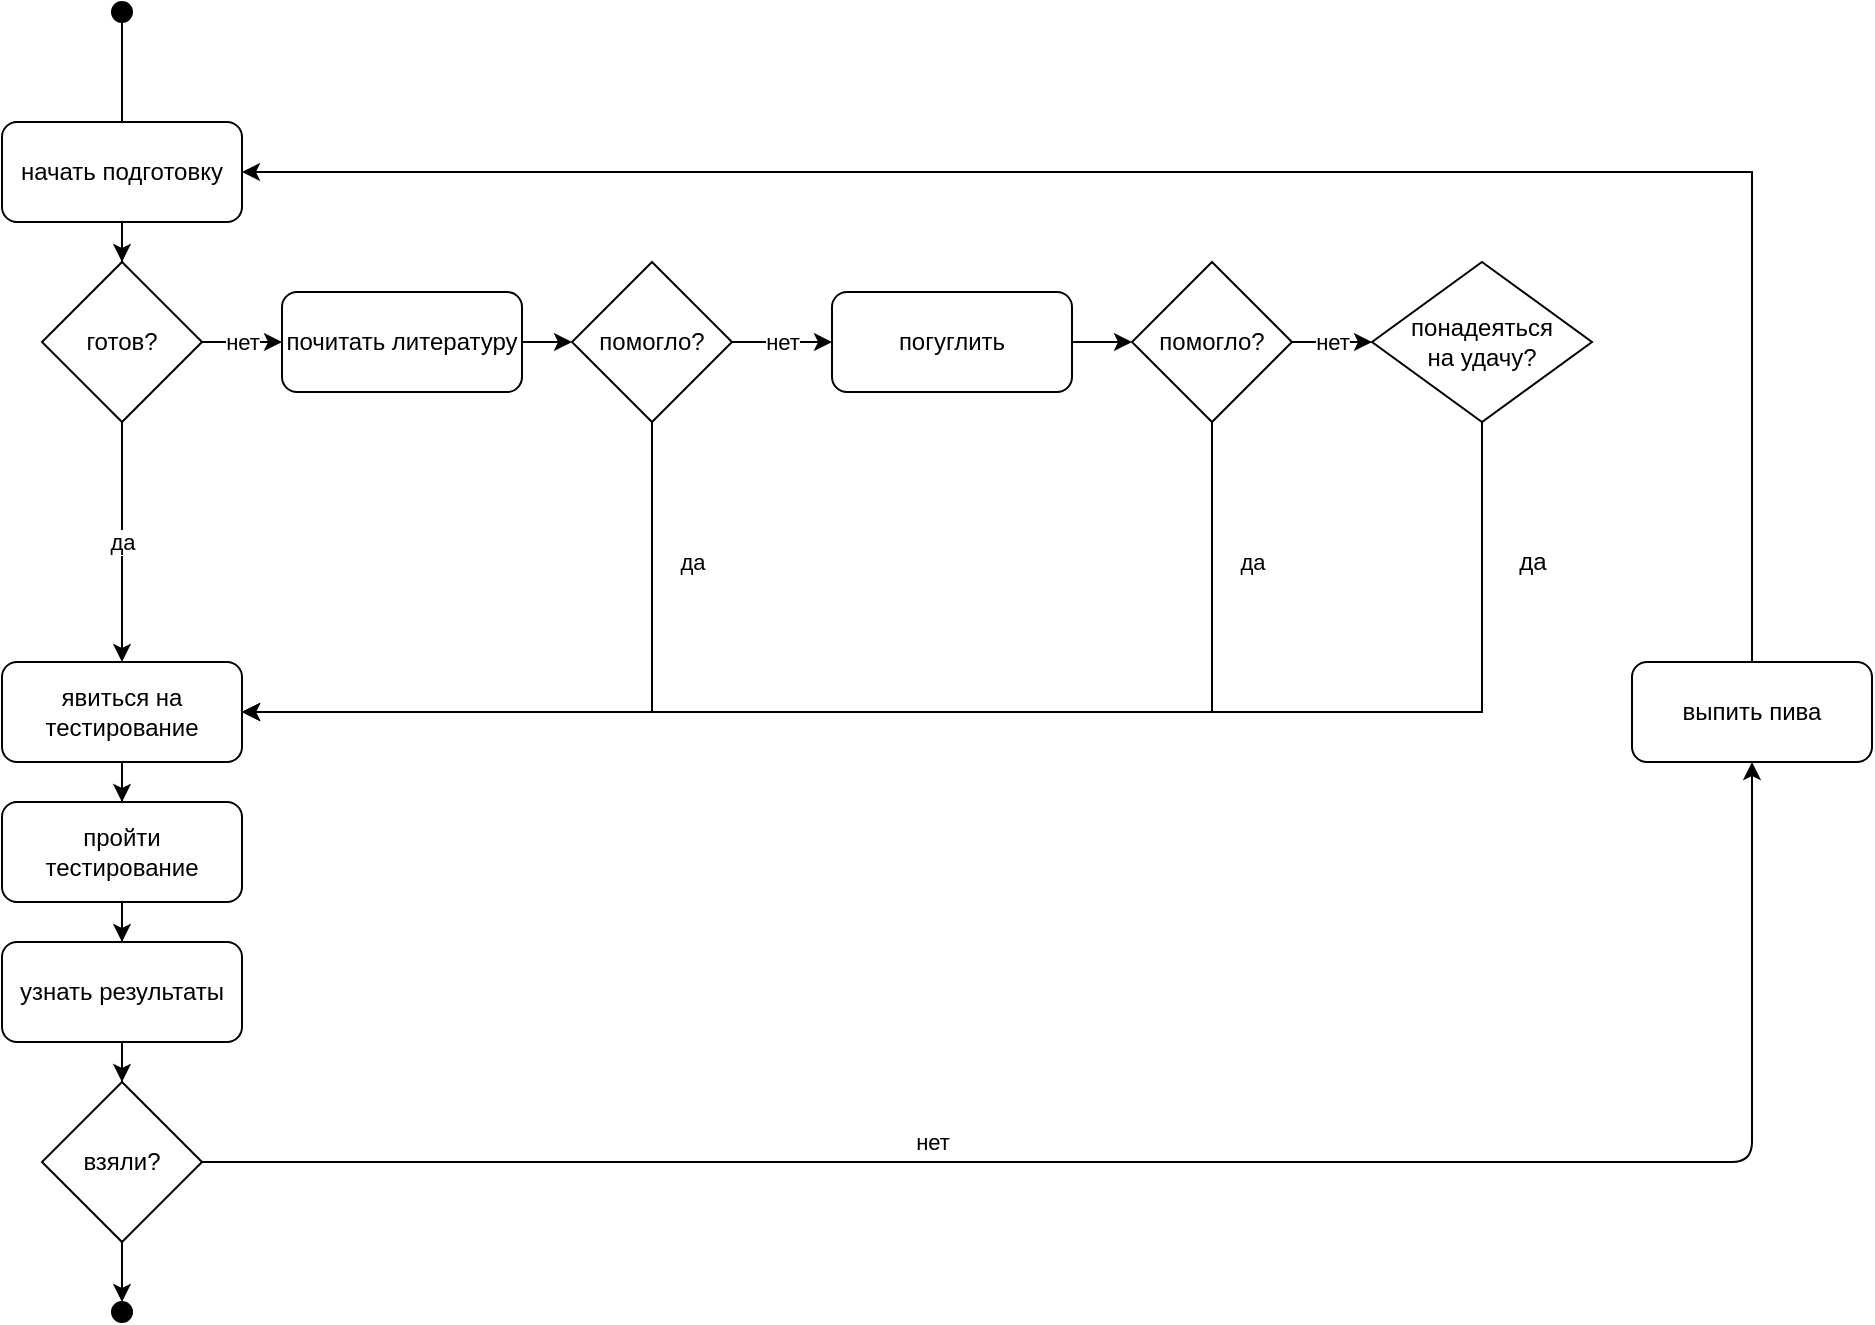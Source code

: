 <mxfile version="10.8.8" type="device"><diagram id="rB5hQ5JD1N7P3fSKuinQ" name="Page-1"><mxGraphModel dx="1394" dy="832" grid="1" gridSize="10" guides="1" tooltips="1" connect="1" arrows="1" fold="1" page="1" pageScale="1" pageWidth="827" pageHeight="1169" math="0" shadow="0"><root><mxCell id="0"/><mxCell id="1" parent="0"/><mxCell id="GyWhxy7iEIGMZMpmDmTs-2" value="" style="ellipse;whiteSpace=wrap;html=1;aspect=fixed;fillColor=#000000;" parent="1" vertex="1"><mxGeometry x="420" y="890" width="10" height="10" as="geometry"/></mxCell><mxCell id="GyWhxy7iEIGMZMpmDmTs-10" style="edgeStyle=orthogonalEdgeStyle;rounded=0;orthogonalLoop=1;jettySize=auto;html=1;" parent="1" edge="1"><mxGeometry relative="1" as="geometry"><mxPoint x="425" y="130" as="targetPoint"/></mxGeometry></mxCell><mxCell id="GyWhxy7iEIGMZMpmDmTs-4" value="" style="endArrow=none;html=1;entryX=0.5;entryY=0;entryDx=0;entryDy=0;" parent="1" source="GyWhxy7iEIGMZMpmDmTs-1" target="GyWhxy7iEIGMZMpmDmTs-14" edge="1"><mxGeometry width="50" height="50" relative="1" as="geometry"><mxPoint x="425" y="60" as="sourcePoint"/><mxPoint x="424.556" y="28.444" as="targetPoint"/></mxGeometry></mxCell><mxCell id="GyWhxy7iEIGMZMpmDmTs-16" style="edgeStyle=orthogonalEdgeStyle;rounded=0;orthogonalLoop=1;jettySize=auto;html=1;entryX=0.5;entryY=0;entryDx=0;entryDy=0;" parent="1" source="GyWhxy7iEIGMZMpmDmTs-14" target="GyWhxy7iEIGMZMpmDmTs-15" edge="1"><mxGeometry relative="1" as="geometry"/></mxCell><mxCell id="GyWhxy7iEIGMZMpmDmTs-14" value="начать подготовку" style="rounded=1;whiteSpace=wrap;html=1;fillColor=#FFFFFF;" parent="1" vertex="1"><mxGeometry x="365" y="300" width="120" height="50" as="geometry"/></mxCell><mxCell id="GyWhxy7iEIGMZMpmDmTs-31" value="да" style="edgeStyle=orthogonalEdgeStyle;rounded=0;orthogonalLoop=1;jettySize=auto;html=1;" parent="1" source="GyWhxy7iEIGMZMpmDmTs-15" target="GyWhxy7iEIGMZMpmDmTs-17" edge="1"><mxGeometry relative="1" as="geometry"/></mxCell><mxCell id="GyWhxy7iEIGMZMpmDmTs-34" value="нет" style="edgeStyle=orthogonalEdgeStyle;rounded=0;orthogonalLoop=1;jettySize=auto;html=1;entryX=0;entryY=0.5;entryDx=0;entryDy=0;" parent="1" source="GyWhxy7iEIGMZMpmDmTs-15" target="GyWhxy7iEIGMZMpmDmTs-32" edge="1"><mxGeometry relative="1" as="geometry"><Array as="points"><mxPoint x="485" y="410"/><mxPoint x="485" y="410"/></Array></mxGeometry></mxCell><mxCell id="GyWhxy7iEIGMZMpmDmTs-15" value="готов?" style="rhombus;whiteSpace=wrap;html=1;fillColor=#FFFFFF;" parent="1" vertex="1"><mxGeometry x="385" y="370" width="80" height="80" as="geometry"/></mxCell><mxCell id="GyWhxy7iEIGMZMpmDmTs-19" style="edgeStyle=orthogonalEdgeStyle;rounded=0;orthogonalLoop=1;jettySize=auto;html=1;entryX=0.5;entryY=0;entryDx=0;entryDy=0;" parent="1" source="GyWhxy7iEIGMZMpmDmTs-17" target="GyWhxy7iEIGMZMpmDmTs-18" edge="1"><mxGeometry relative="1" as="geometry"/></mxCell><mxCell id="GyWhxy7iEIGMZMpmDmTs-17" value="явиться на тестирование" style="rounded=1;whiteSpace=wrap;html=1;fillColor=#FFFFFF;" parent="1" vertex="1"><mxGeometry x="365" y="570" width="120" height="50" as="geometry"/></mxCell><mxCell id="GyWhxy7iEIGMZMpmDmTs-28" style="edgeStyle=orthogonalEdgeStyle;rounded=0;orthogonalLoop=1;jettySize=auto;html=1;entryX=0.5;entryY=0;entryDx=0;entryDy=0;" parent="1" source="GyWhxy7iEIGMZMpmDmTs-18" target="GyWhxy7iEIGMZMpmDmTs-27" edge="1"><mxGeometry relative="1" as="geometry"/></mxCell><mxCell id="GyWhxy7iEIGMZMpmDmTs-18" value="пройти тестирование" style="rounded=1;whiteSpace=wrap;html=1;fillColor=#FFFFFF;" parent="1" vertex="1"><mxGeometry x="365" y="640" width="120" height="50" as="geometry"/></mxCell><mxCell id="GyWhxy7iEIGMZMpmDmTs-25" style="edgeStyle=orthogonalEdgeStyle;rounded=0;orthogonalLoop=1;jettySize=auto;html=1;entryX=0.5;entryY=0;entryDx=0;entryDy=0;" parent="1" source="GyWhxy7iEIGMZMpmDmTs-20" target="GyWhxy7iEIGMZMpmDmTs-2" edge="1"><mxGeometry relative="1" as="geometry"/></mxCell><mxCell id="GyWhxy7iEIGMZMpmDmTs-30" value="нет" style="edgeStyle=orthogonalEdgeStyle;rounded=0;orthogonalLoop=1;jettySize=auto;html=1;entryX=1;entryY=0.5;entryDx=0;entryDy=0;exitX=0.5;exitY=0;exitDx=0;exitDy=0;" parent="1" source="GyWhxy7iEIGMZMpmDmTs-52" target="GyWhxy7iEIGMZMpmDmTs-14" edge="1"><mxGeometry x="0.31" y="485" relative="1" as="geometry"><mxPoint x="485" y="85" as="targetPoint"/><Array as="points"><mxPoint x="1240" y="325"/></Array><mxPoint as="offset"/></mxGeometry></mxCell><mxCell id="GyWhxy7iEIGMZMpmDmTs-20" value="взяли?" style="rhombus;whiteSpace=wrap;html=1;fillColor=#FFFFFF;" parent="1" vertex="1"><mxGeometry x="385" y="780" width="80" height="80" as="geometry"/></mxCell><mxCell id="GyWhxy7iEIGMZMpmDmTs-29" style="edgeStyle=orthogonalEdgeStyle;rounded=0;orthogonalLoop=1;jettySize=auto;html=1;entryX=0.5;entryY=0;entryDx=0;entryDy=0;" parent="1" source="GyWhxy7iEIGMZMpmDmTs-27" target="GyWhxy7iEIGMZMpmDmTs-20" edge="1"><mxGeometry relative="1" as="geometry"/></mxCell><mxCell id="GyWhxy7iEIGMZMpmDmTs-27" value="узнать результаты" style="rounded=1;whiteSpace=wrap;html=1;fillColor=#FFFFFF;" parent="1" vertex="1"><mxGeometry x="365" y="710" width="120" height="50" as="geometry"/></mxCell><mxCell id="GyWhxy7iEIGMZMpmDmTs-35" style="edgeStyle=orthogonalEdgeStyle;rounded=0;orthogonalLoop=1;jettySize=auto;html=1;entryX=0;entryY=0.5;entryDx=0;entryDy=0;" parent="1" source="GyWhxy7iEIGMZMpmDmTs-32" target="GyWhxy7iEIGMZMpmDmTs-33" edge="1"><mxGeometry relative="1" as="geometry"/></mxCell><mxCell id="GyWhxy7iEIGMZMpmDmTs-32" value="почитать литературу" style="rounded=1;whiteSpace=wrap;html=1;fillColor=#FFFFFF;" parent="1" vertex="1"><mxGeometry x="505" y="385" width="120" height="50" as="geometry"/></mxCell><mxCell id="GyWhxy7iEIGMZMpmDmTs-38" value="да" style="edgeStyle=orthogonalEdgeStyle;rounded=0;orthogonalLoop=1;jettySize=auto;html=1;entryX=1;entryY=0.5;entryDx=0;entryDy=0;" parent="1" source="GyWhxy7iEIGMZMpmDmTs-33" target="GyWhxy7iEIGMZMpmDmTs-17" edge="1"><mxGeometry x="-0.599" y="20" relative="1" as="geometry"><mxPoint x="689.667" y="570.333" as="targetPoint"/><Array as="points"><mxPoint x="690" y="595"/></Array><mxPoint as="offset"/></mxGeometry></mxCell><mxCell id="GyWhxy7iEIGMZMpmDmTs-41" value="нет" style="edgeStyle=orthogonalEdgeStyle;rounded=0;orthogonalLoop=1;jettySize=auto;html=1;entryX=0;entryY=0.5;entryDx=0;entryDy=0;" parent="1" source="GyWhxy7iEIGMZMpmDmTs-33" target="GyWhxy7iEIGMZMpmDmTs-40" edge="1"><mxGeometry relative="1" as="geometry"/></mxCell><mxCell id="GyWhxy7iEIGMZMpmDmTs-33" value="помогло?" style="rhombus;whiteSpace=wrap;html=1;fillColor=#FFFFFF;" parent="1" vertex="1"><mxGeometry x="650" y="370" width="80" height="80" as="geometry"/></mxCell><mxCell id="GyWhxy7iEIGMZMpmDmTs-44" style="edgeStyle=orthogonalEdgeStyle;rounded=0;orthogonalLoop=1;jettySize=auto;html=1;entryX=0;entryY=0.5;entryDx=0;entryDy=0;" parent="1" source="GyWhxy7iEIGMZMpmDmTs-40" target="GyWhxy7iEIGMZMpmDmTs-43" edge="1"><mxGeometry relative="1" as="geometry"/></mxCell><mxCell id="GyWhxy7iEIGMZMpmDmTs-40" value="погуглить" style="rounded=1;whiteSpace=wrap;html=1;fillColor=#FFFFFF;" parent="1" vertex="1"><mxGeometry x="780" y="385" width="120" height="50" as="geometry"/></mxCell><mxCell id="GyWhxy7iEIGMZMpmDmTs-42" value="да" style="edgeStyle=orthogonalEdgeStyle;rounded=0;orthogonalLoop=1;jettySize=auto;html=1;entryX=1;entryY=0.5;entryDx=0;entryDy=0;" parent="1" source="GyWhxy7iEIGMZMpmDmTs-43" target="GyWhxy7iEIGMZMpmDmTs-17" edge="1"><mxGeometry x="-0.777" y="20" relative="1" as="geometry"><mxPoint x="969.667" y="570.333" as="targetPoint"/><Array as="points"><mxPoint x="970" y="595"/></Array><mxPoint as="offset"/></mxGeometry></mxCell><mxCell id="GyWhxy7iEIGMZMpmDmTs-46" value="нет" style="edgeStyle=orthogonalEdgeStyle;rounded=0;orthogonalLoop=1;jettySize=auto;html=1;entryX=0;entryY=0.5;entryDx=0;entryDy=0;" parent="1" source="GyWhxy7iEIGMZMpmDmTs-43" target="GyWhxy7iEIGMZMpmDmTs-45" edge="1"><mxGeometry relative="1" as="geometry"/></mxCell><mxCell id="GyWhxy7iEIGMZMpmDmTs-43" value="помогло?" style="rhombus;whiteSpace=wrap;html=1;fillColor=#FFFFFF;" parent="1" vertex="1"><mxGeometry x="930" y="370" width="80" height="80" as="geometry"/></mxCell><mxCell id="GyWhxy7iEIGMZMpmDmTs-47" style="edgeStyle=orthogonalEdgeStyle;rounded=0;orthogonalLoop=1;jettySize=auto;html=1;entryX=1;entryY=0.5;entryDx=0;entryDy=0;" parent="1" source="GyWhxy7iEIGMZMpmDmTs-45" target="GyWhxy7iEIGMZMpmDmTs-17" edge="1"><mxGeometry relative="1" as="geometry"><Array as="points"><mxPoint x="1105" y="595"/></Array></mxGeometry></mxCell><mxCell id="GyWhxy7iEIGMZMpmDmTs-48" value="да" style="text;html=1;resizable=0;points=[];align=center;verticalAlign=middle;labelBackgroundColor=#ffffff;" parent="GyWhxy7iEIGMZMpmDmTs-47" vertex="1" connectable="0"><mxGeometry x="-0.647" y="-28" relative="1" as="geometry"><mxPoint x="53" y="-65" as="offset"/></mxGeometry></mxCell><mxCell id="GyWhxy7iEIGMZMpmDmTs-45" value="&lt;div&gt;понадеяться&lt;/div&gt;&lt;div&gt; на удачу?&lt;/div&gt;" style="rhombus;whiteSpace=wrap;html=1;fillColor=#FFFFFF;" parent="1" vertex="1"><mxGeometry x="1050" y="370" width="110" height="80" as="geometry"/></mxCell><mxCell id="GyWhxy7iEIGMZMpmDmTs-52" value="выпить пива" style="rounded=1;whiteSpace=wrap;html=1;fillColor=#FFFFFF;" parent="1" vertex="1"><mxGeometry x="1180" y="570" width="120" height="50" as="geometry"/></mxCell><mxCell id="GyWhxy7iEIGMZMpmDmTs-1" value="" style="ellipse;whiteSpace=wrap;html=1;aspect=fixed;fillColor=#000000;" parent="1" vertex="1"><mxGeometry x="420" y="240" width="10" height="10" as="geometry"/></mxCell><mxCell id="GyWhxy7iEIGMZMpmDmTs-53" value="" style="endArrow=none;html=1;entryX=0.5;entryY=0;entryDx=0;entryDy=0;" parent="1" target="GyWhxy7iEIGMZMpmDmTs-1" edge="1"><mxGeometry width="50" height="50" relative="1" as="geometry"><mxPoint x="425" y="245" as="sourcePoint"/><mxPoint x="425" y="300" as="targetPoint"/></mxGeometry></mxCell><mxCell id="g48XD357NbGQWQideXiB-1" value="" style="endArrow=classic;html=1;exitX=1;exitY=0.5;exitDx=0;exitDy=0;entryX=0.5;entryY=1;entryDx=0;entryDy=0;" edge="1" parent="1" source="GyWhxy7iEIGMZMpmDmTs-20" target="GyWhxy7iEIGMZMpmDmTs-52"><mxGeometry width="50" height="50" relative="1" as="geometry"><mxPoint x="650" y="820" as="sourcePoint"/><mxPoint x="700" y="770" as="targetPoint"/><Array as="points"><mxPoint x="1240" y="820"/></Array></mxGeometry></mxCell></root></mxGraphModel></diagram></mxfile>